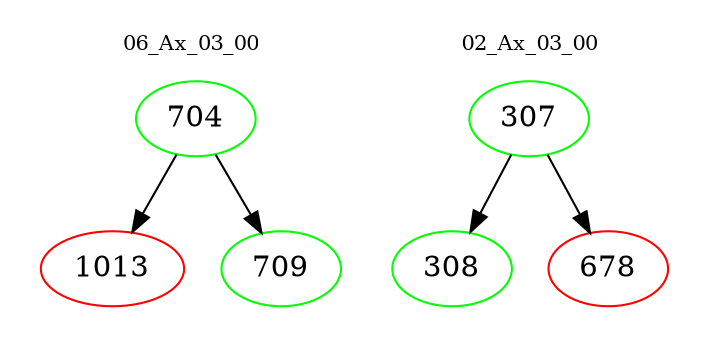 digraph{
subgraph cluster_0 {
color = white
label = "06_Ax_03_00";
fontsize=10;
T0_704 [label="704", color="green"]
T0_704 -> T0_1013 [color="black"]
T0_1013 [label="1013", color="red"]
T0_704 -> T0_709 [color="black"]
T0_709 [label="709", color="green"]
}
subgraph cluster_1 {
color = white
label = "02_Ax_03_00";
fontsize=10;
T1_307 [label="307", color="green"]
T1_307 -> T1_308 [color="black"]
T1_308 [label="308", color="green"]
T1_307 -> T1_678 [color="black"]
T1_678 [label="678", color="red"]
}
}
